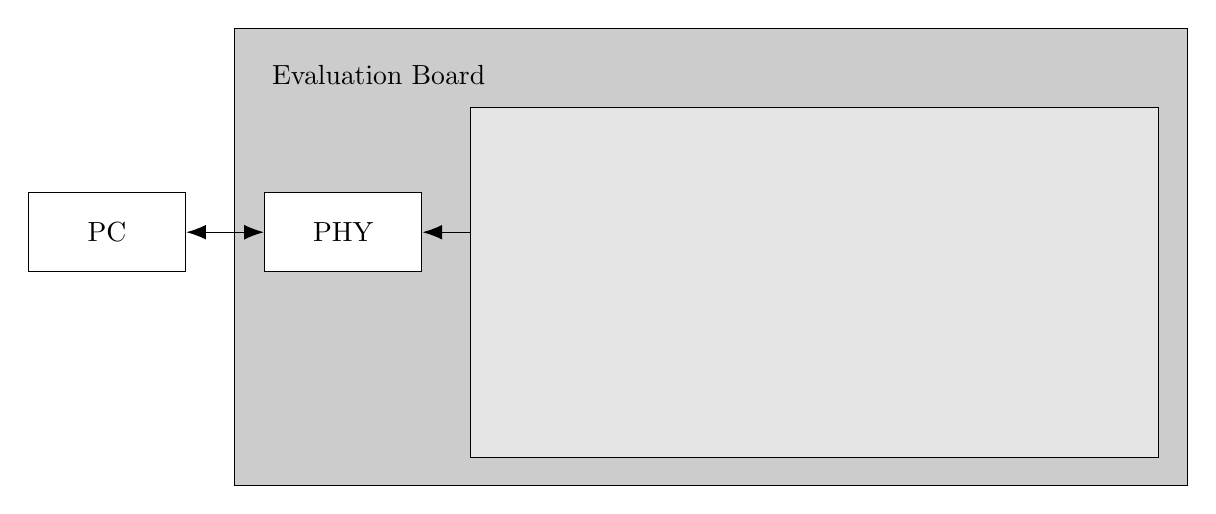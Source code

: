 % \tikzsetnextfilename{system-overview}
\begin{tikzpicture}[
    rounded corners=0mm,
]
    %coordinates
    \coordinate (orig)   at (0,0);
    \coordinate (pc)    at (0,0);
    \coordinate (phy)    at (3,0);
    \coordinate (eth)    at (9,0);
    \coordinate (mem1)    at (12,-2);
    \coordinate (mem2)    at (6,-2);
    \coordinate (sob)    at (9,-2);

    %nodes
    \begin{pgfonlayer}{main}
        \node[draw, fill=white, minimum width=2cm, minimum height=1cm, anchor=south, text width=1.5cm, align=center] (A) at (pc) {PC};
        \node[draw, fill=white, minimum width=2cm, minimum height=1cm, anchor=south, text width=1.5cm, align=center] (B) at (phy) {PHY};
        \node[draw, fill=white, minimum width=8cm, minimum height=1cm, anchor=south, text width=4cm, align=center] (C) at (eth) {Communication};
        \node[draw, fill=white, minimum width=2cm, minimum height=1cm, anchor=south, text width=1.7cm, align=center] (D) at (mem1) {Memory};
        \node[draw, fill=white, minimum width=2.5cm, minimum height=1cm, anchor=south, text width=1.7cm, align=center] (E) at (sob) {Processing};
        \node[draw, fill=white, minimum width=2cm, minimum height=1cm, anchor=south, text width=1.7cm, align=center] (F) at (mem2) {Memory};
    \end{pgfonlayer}

    \begin{pgfonlayer}{main}
        \node (FPGA) at (5.6, 1.5) { FPGA };
    \end{pgfonlayer} 
    \begin{pgfonlayer}{foreground}
        \node (f_fpga) [draw=black, fill=gray!20, inner sep=10, fit={(FPGA) (C) (D) (E) (F)}] {};
    \end{pgfonlayer} 
    
    \begin{pgfonlayer}{main}
        \node (eva) at (3.45 , 2.5) { Evaluation Board };
    \end{pgfonlayer}    

    \begin{pgfonlayer}{background}
        \node [draw=black, fill=gray!40, inner sep=10, fit={(eva) (f_fpga)}] {};
    \end{pgfonlayer}


    \begin{pgfonlayer}{main}
        \path[draw,{Latex[length=2.5mm]}-{Latex[length=2.5mm]}] (A) -- (B);
        \path[draw,{Latex[length=2.5mm]}-{Latex[length=2.5mm]}] (B) -- (C);
        \path[draw,-{Latex[length=2.5mm]}] ($(C.south)!0.75!(C.south east)$) -- (D);
        \path[draw,-{Latex[length=2.5mm]}] (D) -- (E);
        \path[draw,-{Latex[length=2.5mm]}] (E) -- (F);
        \path[draw,-{Latex[length=2.5mm]}] (F) -- ($(C.south)!0.75!(C.south west)$);
    \end{pgfonlayer}

\end{tikzpicture}